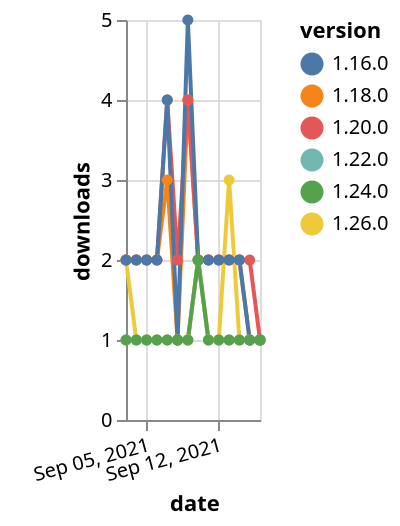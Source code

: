 {"$schema": "https://vega.github.io/schema/vega-lite/v5.json", "description": "A simple bar chart with embedded data.", "data": {"values": [{"date": "2021-09-03", "total": 2544, "delta": 2, "version": "1.18.0"}, {"date": "2021-09-04", "total": 2546, "delta": 2, "version": "1.18.0"}, {"date": "2021-09-05", "total": 2548, "delta": 2, "version": "1.18.0"}, {"date": "2021-09-06", "total": 2550, "delta": 2, "version": "1.18.0"}, {"date": "2021-09-07", "total": 2553, "delta": 3, "version": "1.18.0"}, {"date": "2021-09-08", "total": 2554, "delta": 1, "version": "1.18.0"}, {"date": "2021-09-09", "total": 2558, "delta": 4, "version": "1.18.0"}, {"date": "2021-09-10", "total": 2560, "delta": 2, "version": "1.18.0"}, {"date": "2021-09-11", "total": 2562, "delta": 2, "version": "1.18.0"}, {"date": "2021-09-12", "total": 2564, "delta": 2, "version": "1.18.0"}, {"date": "2021-09-13", "total": 2566, "delta": 2, "version": "1.18.0"}, {"date": "2021-09-14", "total": 2568, "delta": 2, "version": "1.18.0"}, {"date": "2021-09-15", "total": 2569, "delta": 1, "version": "1.18.0"}, {"date": "2021-09-16", "total": 2570, "delta": 1, "version": "1.18.0"}, {"date": "2021-09-03", "total": 236, "delta": 1, "version": "1.22.0"}, {"date": "2021-09-04", "total": 237, "delta": 1, "version": "1.22.0"}, {"date": "2021-09-05", "total": 238, "delta": 1, "version": "1.22.0"}, {"date": "2021-09-06", "total": 239, "delta": 1, "version": "1.22.0"}, {"date": "2021-09-07", "total": 240, "delta": 1, "version": "1.22.0"}, {"date": "2021-09-08", "total": 241, "delta": 1, "version": "1.22.0"}, {"date": "2021-09-09", "total": 242, "delta": 1, "version": "1.22.0"}, {"date": "2021-09-10", "total": 244, "delta": 2, "version": "1.22.0"}, {"date": "2021-09-11", "total": 245, "delta": 1, "version": "1.22.0"}, {"date": "2021-09-12", "total": 246, "delta": 1, "version": "1.22.0"}, {"date": "2021-09-13", "total": 247, "delta": 1, "version": "1.22.0"}, {"date": "2021-09-14", "total": 248, "delta": 1, "version": "1.22.0"}, {"date": "2021-09-15", "total": 249, "delta": 1, "version": "1.22.0"}, {"date": "2021-09-16", "total": 250, "delta": 1, "version": "1.22.0"}, {"date": "2021-09-03", "total": 176, "delta": 2, "version": "1.26.0"}, {"date": "2021-09-04", "total": 177, "delta": 1, "version": "1.26.0"}, {"date": "2021-09-05", "total": 178, "delta": 1, "version": "1.26.0"}, {"date": "2021-09-06", "total": 179, "delta": 1, "version": "1.26.0"}, {"date": "2021-09-07", "total": 180, "delta": 1, "version": "1.26.0"}, {"date": "2021-09-08", "total": 181, "delta": 1, "version": "1.26.0"}, {"date": "2021-09-09", "total": 182, "delta": 1, "version": "1.26.0"}, {"date": "2021-09-10", "total": 184, "delta": 2, "version": "1.26.0"}, {"date": "2021-09-11", "total": 185, "delta": 1, "version": "1.26.0"}, {"date": "2021-09-12", "total": 186, "delta": 1, "version": "1.26.0"}, {"date": "2021-09-13", "total": 189, "delta": 3, "version": "1.26.0"}, {"date": "2021-09-14", "total": 190, "delta": 1, "version": "1.26.0"}, {"date": "2021-09-15", "total": 191, "delta": 1, "version": "1.26.0"}, {"date": "2021-09-16", "total": 192, "delta": 1, "version": "1.26.0"}, {"date": "2021-09-03", "total": 2450, "delta": 2, "version": "1.20.0"}, {"date": "2021-09-04", "total": 2452, "delta": 2, "version": "1.20.0"}, {"date": "2021-09-05", "total": 2454, "delta": 2, "version": "1.20.0"}, {"date": "2021-09-06", "total": 2456, "delta": 2, "version": "1.20.0"}, {"date": "2021-09-07", "total": 2460, "delta": 4, "version": "1.20.0"}, {"date": "2021-09-08", "total": 2462, "delta": 2, "version": "1.20.0"}, {"date": "2021-09-09", "total": 2466, "delta": 4, "version": "1.20.0"}, {"date": "2021-09-10", "total": 2468, "delta": 2, "version": "1.20.0"}, {"date": "2021-09-11", "total": 2470, "delta": 2, "version": "1.20.0"}, {"date": "2021-09-12", "total": 2472, "delta": 2, "version": "1.20.0"}, {"date": "2021-09-13", "total": 2474, "delta": 2, "version": "1.20.0"}, {"date": "2021-09-14", "total": 2476, "delta": 2, "version": "1.20.0"}, {"date": "2021-09-15", "total": 2478, "delta": 2, "version": "1.20.0"}, {"date": "2021-09-16", "total": 2479, "delta": 1, "version": "1.20.0"}, {"date": "2021-09-03", "total": 3006, "delta": 2, "version": "1.16.0"}, {"date": "2021-09-04", "total": 3008, "delta": 2, "version": "1.16.0"}, {"date": "2021-09-05", "total": 3010, "delta": 2, "version": "1.16.0"}, {"date": "2021-09-06", "total": 3012, "delta": 2, "version": "1.16.0"}, {"date": "2021-09-07", "total": 3016, "delta": 4, "version": "1.16.0"}, {"date": "2021-09-08", "total": 3017, "delta": 1, "version": "1.16.0"}, {"date": "2021-09-09", "total": 3022, "delta": 5, "version": "1.16.0"}, {"date": "2021-09-10", "total": 3024, "delta": 2, "version": "1.16.0"}, {"date": "2021-09-11", "total": 3026, "delta": 2, "version": "1.16.0"}, {"date": "2021-09-12", "total": 3028, "delta": 2, "version": "1.16.0"}, {"date": "2021-09-13", "total": 3030, "delta": 2, "version": "1.16.0"}, {"date": "2021-09-14", "total": 3032, "delta": 2, "version": "1.16.0"}, {"date": "2021-09-15", "total": 3033, "delta": 1, "version": "1.16.0"}, {"date": "2021-09-16", "total": 3034, "delta": 1, "version": "1.16.0"}, {"date": "2021-09-03", "total": 197, "delta": 1, "version": "1.24.0"}, {"date": "2021-09-04", "total": 198, "delta": 1, "version": "1.24.0"}, {"date": "2021-09-05", "total": 199, "delta": 1, "version": "1.24.0"}, {"date": "2021-09-06", "total": 200, "delta": 1, "version": "1.24.0"}, {"date": "2021-09-07", "total": 201, "delta": 1, "version": "1.24.0"}, {"date": "2021-09-08", "total": 202, "delta": 1, "version": "1.24.0"}, {"date": "2021-09-09", "total": 203, "delta": 1, "version": "1.24.0"}, {"date": "2021-09-10", "total": 205, "delta": 2, "version": "1.24.0"}, {"date": "2021-09-11", "total": 206, "delta": 1, "version": "1.24.0"}, {"date": "2021-09-12", "total": 207, "delta": 1, "version": "1.24.0"}, {"date": "2021-09-13", "total": 208, "delta": 1, "version": "1.24.0"}, {"date": "2021-09-14", "total": 209, "delta": 1, "version": "1.24.0"}, {"date": "2021-09-15", "total": 210, "delta": 1, "version": "1.24.0"}, {"date": "2021-09-16", "total": 211, "delta": 1, "version": "1.24.0"}]}, "width": "container", "mark": {"type": "line", "point": {"filled": true}}, "encoding": {"x": {"field": "date", "type": "temporal", "timeUnit": "yearmonthdate", "title": "date", "axis": {"labelAngle": -15}}, "y": {"field": "delta", "type": "quantitative", "title": "downloads"}, "color": {"field": "version", "type": "nominal"}, "tooltip": {"field": "delta"}}}